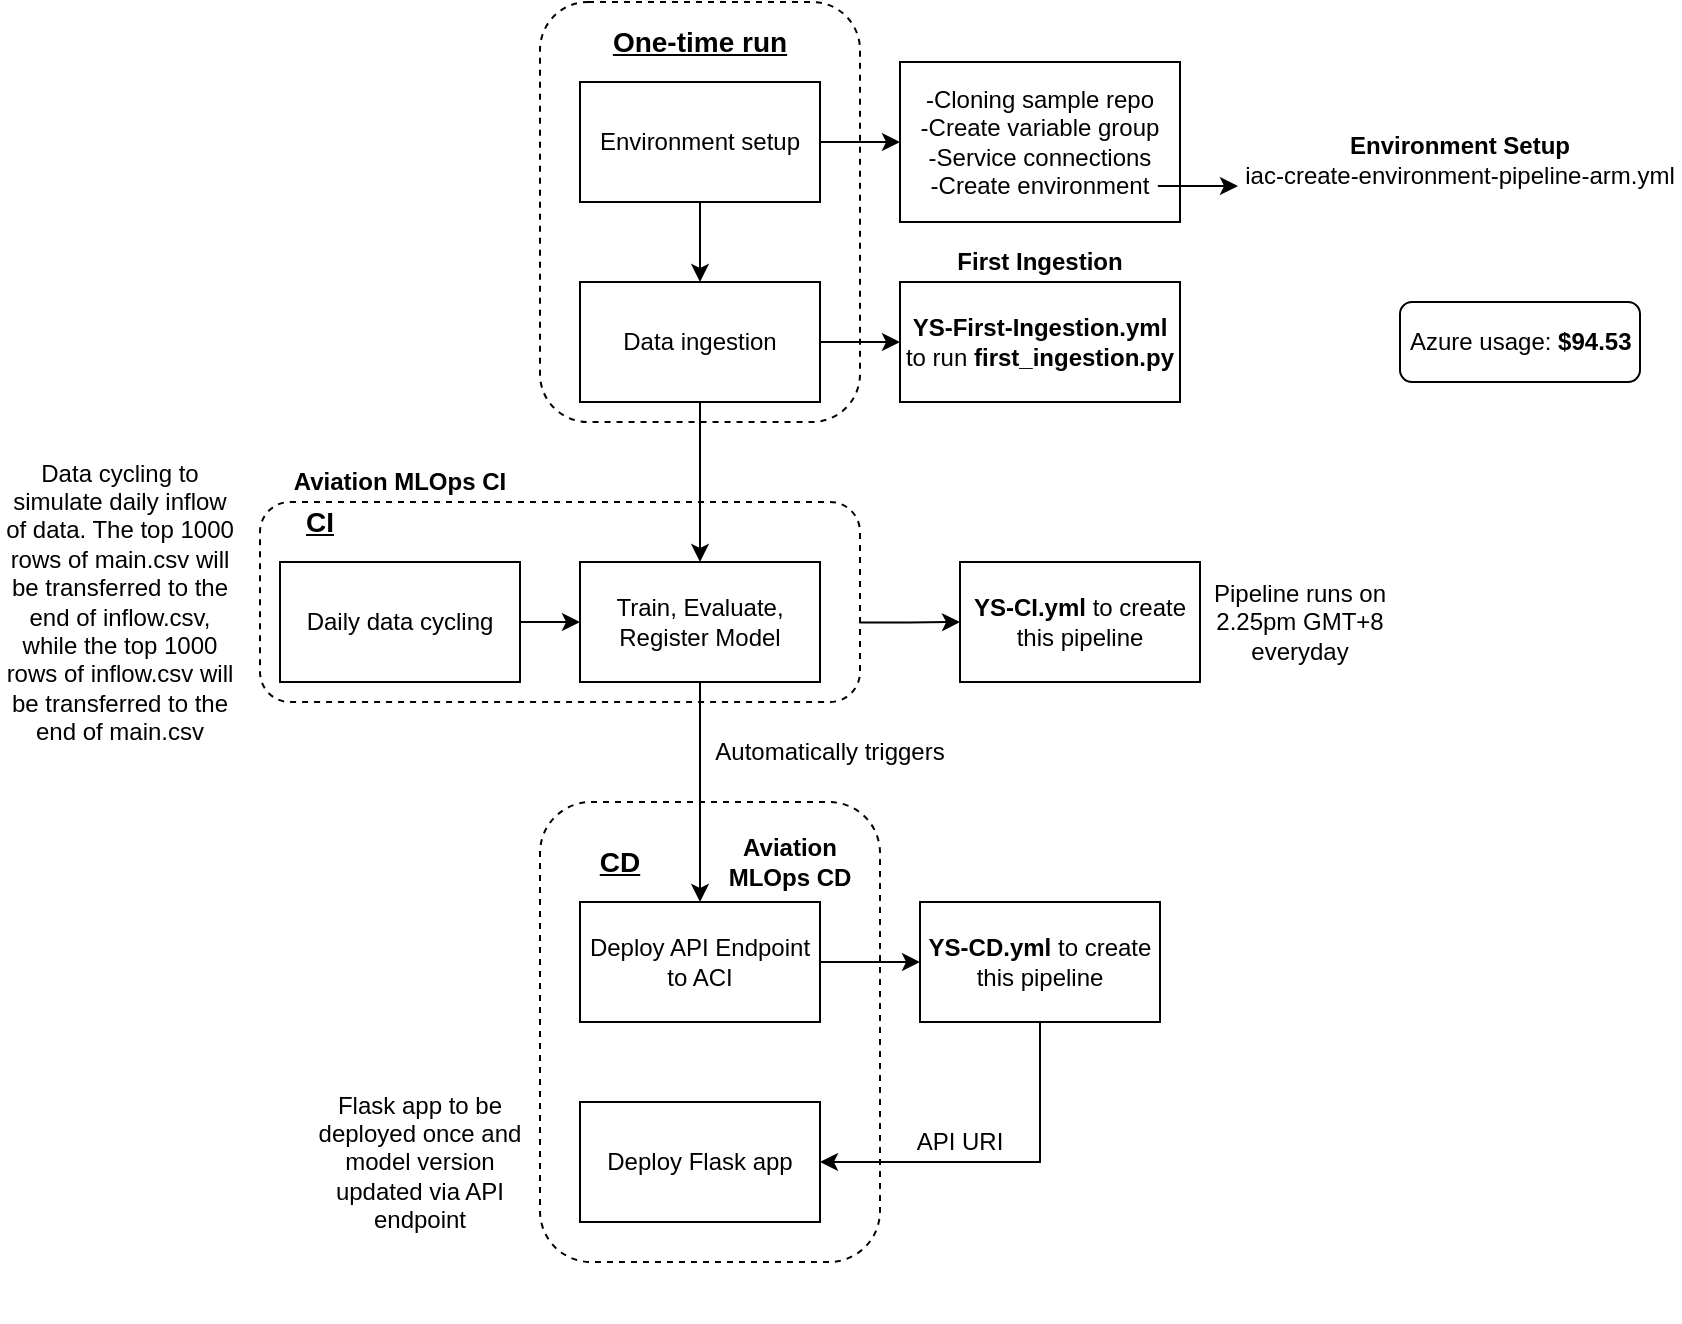 <mxfile version="14.9.6" type="device"><diagram id="WwZq0e6ulGDXD20NEe15" name="Page-1"><mxGraphModel dx="1422" dy="808" grid="1" gridSize="10" guides="1" tooltips="1" connect="1" arrows="1" fold="1" page="1" pageScale="1" pageWidth="2000" pageHeight="2000" math="0" shadow="0"><root><mxCell id="0"/><mxCell id="1" parent="0"/><mxCell id="CTSYlmxPldRUYRASSEib-47" value="" style="rounded=1;whiteSpace=wrap;html=1;glass=0;strokeColor=#000000;dashed=1;fillColor=none;" parent="1" vertex="1"><mxGeometry x="390" y="430" width="170" height="230" as="geometry"/></mxCell><mxCell id="CTSYlmxPldRUYRASSEib-6" style="edgeStyle=orthogonalEdgeStyle;rounded=0;orthogonalLoop=1;jettySize=auto;html=1;exitX=1;exitY=0.5;exitDx=0;exitDy=0;" parent="1" source="CTSYlmxPldRUYRASSEib-1" target="CTSYlmxPldRUYRASSEib-5" edge="1"><mxGeometry relative="1" as="geometry"/></mxCell><mxCell id="CTSYlmxPldRUYRASSEib-12" style="edgeStyle=orthogonalEdgeStyle;rounded=0;orthogonalLoop=1;jettySize=auto;html=1;exitX=0.5;exitY=1;exitDx=0;exitDy=0;entryX=0.5;entryY=0;entryDx=0;entryDy=0;" parent="1" source="CTSYlmxPldRUYRASSEib-1" target="CTSYlmxPldRUYRASSEib-11" edge="1"><mxGeometry relative="1" as="geometry"/></mxCell><mxCell id="CTSYlmxPldRUYRASSEib-1" value="Environment setup" style="rounded=0;whiteSpace=wrap;html=1;" parent="1" vertex="1"><mxGeometry x="410" y="70" width="120" height="60" as="geometry"/></mxCell><mxCell id="CTSYlmxPldRUYRASSEib-5" value="-Cloning sample repo&lt;br&gt;-Create variable group&lt;br&gt;-Service connections&lt;br&gt;-Create environment" style="rounded=0;whiteSpace=wrap;html=1;" parent="1" vertex="1"><mxGeometry x="570" y="60" width="140" height="80" as="geometry"/></mxCell><mxCell id="CTSYlmxPldRUYRASSEib-8" value="" style="endArrow=classic;html=1;exitX=0.921;exitY=0.775;exitDx=0;exitDy=0;exitPerimeter=0;" parent="1" source="CTSYlmxPldRUYRASSEib-5" edge="1"><mxGeometry width="50" height="50" relative="1" as="geometry"><mxPoint x="690" y="250" as="sourcePoint"/><mxPoint x="739" y="122" as="targetPoint"/></mxGeometry></mxCell><mxCell id="CTSYlmxPldRUYRASSEib-9" value="&lt;b&gt;Environment Setup&lt;/b&gt;&lt;br&gt;iac-create-environment-pipeline-arm.yml" style="text;html=1;strokeColor=none;fillColor=none;align=center;verticalAlign=middle;whiteSpace=wrap;rounded=0;" parent="1" vertex="1"><mxGeometry x="740" y="89" width="220" height="40" as="geometry"/></mxCell><mxCell id="CTSYlmxPldRUYRASSEib-14" style="edgeStyle=orthogonalEdgeStyle;rounded=0;orthogonalLoop=1;jettySize=auto;html=1;exitX=1;exitY=0.5;exitDx=0;exitDy=0;entryX=0;entryY=0.5;entryDx=0;entryDy=0;" parent="1" source="CTSYlmxPldRUYRASSEib-11" target="CTSYlmxPldRUYRASSEib-13" edge="1"><mxGeometry relative="1" as="geometry"/></mxCell><mxCell id="CTSYlmxPldRUYRASSEib-16" style="edgeStyle=orthogonalEdgeStyle;rounded=0;orthogonalLoop=1;jettySize=auto;html=1;exitX=0.5;exitY=1;exitDx=0;exitDy=0;entryX=0.5;entryY=0;entryDx=0;entryDy=0;" parent="1" source="CTSYlmxPldRUYRASSEib-11" target="CTSYlmxPldRUYRASSEib-15" edge="1"><mxGeometry relative="1" as="geometry"/></mxCell><mxCell id="CTSYlmxPldRUYRASSEib-11" value="Data ingestion" style="rounded=0;whiteSpace=wrap;html=1;" parent="1" vertex="1"><mxGeometry x="410" y="170" width="120" height="60" as="geometry"/></mxCell><mxCell id="CTSYlmxPldRUYRASSEib-13" value="&lt;b&gt;YS-First-Ingestion.yml&lt;/b&gt; to run &lt;b&gt;first_ingestion.py&lt;/b&gt;" style="rounded=0;whiteSpace=wrap;html=1;" parent="1" vertex="1"><mxGeometry x="570" y="170" width="140" height="60" as="geometry"/></mxCell><mxCell id="CTSYlmxPldRUYRASSEib-21" style="edgeStyle=orthogonalEdgeStyle;rounded=0;orthogonalLoop=1;jettySize=auto;html=1;exitX=0.5;exitY=1;exitDx=0;exitDy=0;entryX=0.5;entryY=0;entryDx=0;entryDy=0;" parent="1" source="CTSYlmxPldRUYRASSEib-15" target="CTSYlmxPldRUYRASSEib-20" edge="1"><mxGeometry relative="1" as="geometry"/></mxCell><mxCell id="CTSYlmxPldRUYRASSEib-23" style="edgeStyle=orthogonalEdgeStyle;rounded=0;orthogonalLoop=1;jettySize=auto;html=1;exitX=0.999;exitY=0.602;exitDx=0;exitDy=0;entryX=0;entryY=0.5;entryDx=0;entryDy=0;exitPerimeter=0;" parent="1" source="CTSYlmxPldRUYRASSEib-43" target="CTSYlmxPldRUYRASSEib-22" edge="1"><mxGeometry relative="1" as="geometry"/></mxCell><mxCell id="CTSYlmxPldRUYRASSEib-15" value="Train, Evaluate, Register Model" style="rounded=0;whiteSpace=wrap;html=1;" parent="1" vertex="1"><mxGeometry x="410" y="310" width="120" height="60" as="geometry"/></mxCell><mxCell id="CTSYlmxPldRUYRASSEib-25" style="edgeStyle=orthogonalEdgeStyle;rounded=0;orthogonalLoop=1;jettySize=auto;html=1;exitX=1;exitY=0.5;exitDx=0;exitDy=0;entryX=0;entryY=0.5;entryDx=0;entryDy=0;" parent="1" source="CTSYlmxPldRUYRASSEib-20" target="CTSYlmxPldRUYRASSEib-24" edge="1"><mxGeometry relative="1" as="geometry"/></mxCell><mxCell id="CTSYlmxPldRUYRASSEib-20" value="Deploy API Endpoint to ACI" style="rounded=0;whiteSpace=wrap;html=1;" parent="1" vertex="1"><mxGeometry x="410" y="480" width="120" height="60" as="geometry"/></mxCell><mxCell id="CTSYlmxPldRUYRASSEib-22" value="&lt;b&gt;YS-CI.yml&amp;nbsp;&lt;/b&gt;to create this pipeline" style="rounded=0;whiteSpace=wrap;html=1;" parent="1" vertex="1"><mxGeometry x="600" y="310" width="120" height="60" as="geometry"/></mxCell><mxCell id="TS55FNReHk133Xh5FnXP-4" style="edgeStyle=orthogonalEdgeStyle;rounded=0;orthogonalLoop=1;jettySize=auto;html=1;exitX=0.5;exitY=1;exitDx=0;exitDy=0;entryX=1;entryY=0.5;entryDx=0;entryDy=0;" edge="1" parent="1" source="CTSYlmxPldRUYRASSEib-24" target="CTSYlmxPldRUYRASSEib-26"><mxGeometry relative="1" as="geometry"/></mxCell><mxCell id="CTSYlmxPldRUYRASSEib-24" value="&lt;b&gt;YS-CD.yml &lt;/b&gt;to create this pipeline" style="rounded=0;whiteSpace=wrap;html=1;" parent="1" vertex="1"><mxGeometry x="580" y="480" width="120" height="60" as="geometry"/></mxCell><mxCell id="CTSYlmxPldRUYRASSEib-26" value="Deploy Flask app" style="rounded=0;whiteSpace=wrap;html=1;" parent="1" vertex="1"><mxGeometry x="410" y="580" width="120" height="60" as="geometry"/></mxCell><mxCell id="CTSYlmxPldRUYRASSEib-37" style="edgeStyle=orthogonalEdgeStyle;rounded=0;orthogonalLoop=1;jettySize=auto;html=1;exitX=1;exitY=0.5;exitDx=0;exitDy=0;entryX=0;entryY=0.5;entryDx=0;entryDy=0;" parent="1" source="CTSYlmxPldRUYRASSEib-32" target="CTSYlmxPldRUYRASSEib-15" edge="1"><mxGeometry relative="1" as="geometry"/></mxCell><mxCell id="CTSYlmxPldRUYRASSEib-32" value="Daily data cycling" style="rounded=0;whiteSpace=wrap;html=1;" parent="1" vertex="1"><mxGeometry x="260" y="310" width="120" height="60" as="geometry"/></mxCell><mxCell id="CTSYlmxPldRUYRASSEib-38" value="Data cycling to simulate daily inflow of data. The top 1000 rows of main.csv will be transferred to the end of inflow.csv, while the top 1000 rows of inflow.csv will be transferred to the end of main.csv" style="text;html=1;strokeColor=none;fillColor=none;align=center;verticalAlign=middle;whiteSpace=wrap;rounded=0;" parent="1" vertex="1"><mxGeometry x="120" y="250" width="120" height="160" as="geometry"/></mxCell><mxCell id="CTSYlmxPldRUYRASSEib-41" value="API URI" style="text;html=1;strokeColor=none;fillColor=none;align=center;verticalAlign=middle;whiteSpace=wrap;rounded=0;" parent="1" vertex="1"><mxGeometry x="560" y="590" width="80" height="20" as="geometry"/></mxCell><mxCell id="CTSYlmxPldRUYRASSEib-42" value="&lt;span&gt;Azure usage: &lt;/span&gt;&lt;b&gt;$94.53&lt;/b&gt;" style="text;html=1;fillColor=none;align=left;verticalAlign=middle;whiteSpace=wrap;rounded=1;glass=0;strokeColor=#000000;perimeterSpacing=0;spacingLeft=3;" parent="1" vertex="1"><mxGeometry x="820" y="180" width="120" height="40" as="geometry"/></mxCell><mxCell id="CTSYlmxPldRUYRASSEib-43" value="" style="rounded=1;whiteSpace=wrap;html=1;glass=0;strokeColor=#000000;dashed=1;fillColor=none;" parent="1" vertex="1"><mxGeometry x="250" y="280" width="300" height="100" as="geometry"/></mxCell><mxCell id="CTSYlmxPldRUYRASSEib-46" value="&lt;b&gt;&lt;font style=&quot;font-size: 14px&quot;&gt;CI&lt;/font&gt;&lt;/b&gt;" style="text;html=1;strokeColor=none;fillColor=none;align=center;verticalAlign=middle;whiteSpace=wrap;rounded=0;glass=0;dashed=1;fontStyle=4" parent="1" vertex="1"><mxGeometry x="260" y="280" width="40" height="20" as="geometry"/></mxCell><mxCell id="CTSYlmxPldRUYRASSEib-48" value="&lt;b&gt;&lt;font style=&quot;font-size: 14px&quot;&gt;CD&lt;/font&gt;&lt;/b&gt;" style="text;html=1;strokeColor=none;fillColor=none;align=center;verticalAlign=middle;whiteSpace=wrap;rounded=0;glass=0;dashed=1;fontStyle=4" parent="1" vertex="1"><mxGeometry x="410" y="450" width="40" height="20" as="geometry"/></mxCell><mxCell id="CTSYlmxPldRUYRASSEib-49" value="" style="rounded=1;whiteSpace=wrap;html=1;glass=0;strokeColor=#000000;dashed=1;fillColor=none;" parent="1" vertex="1"><mxGeometry x="390" y="30" width="160" height="210" as="geometry"/></mxCell><mxCell id="CTSYlmxPldRUYRASSEib-50" value="&lt;b&gt;&lt;font style=&quot;font-size: 14px&quot;&gt;One-time run&lt;/font&gt;&lt;/b&gt;" style="text;html=1;strokeColor=none;fillColor=none;align=center;verticalAlign=middle;whiteSpace=wrap;rounded=0;glass=0;dashed=1;fontStyle=4" parent="1" vertex="1"><mxGeometry x="405" y="40" width="130" height="20" as="geometry"/></mxCell><mxCell id="CTSYlmxPldRUYRASSEib-51" value="&lt;b&gt;First Ingestion&lt;/b&gt;" style="text;html=1;strokeColor=none;fillColor=none;align=center;verticalAlign=middle;whiteSpace=wrap;rounded=0;glass=0;dashed=1;" parent="1" vertex="1"><mxGeometry x="595" y="150" width="90" height="20" as="geometry"/></mxCell><mxCell id="CTSYlmxPldRUYRASSEib-52" value="&lt;b&gt;Aviation MLOps CI&lt;/b&gt;" style="text;html=1;strokeColor=none;fillColor=none;align=center;verticalAlign=middle;whiteSpace=wrap;rounded=0;glass=0;dashed=1;" parent="1" vertex="1"><mxGeometry x="260" y="260" width="120" height="20" as="geometry"/></mxCell><mxCell id="CTSYlmxPldRUYRASSEib-55" value="&lt;b&gt;Aviation MLOps CD&lt;/b&gt;" style="text;html=1;strokeColor=none;fillColor=none;align=center;verticalAlign=middle;whiteSpace=wrap;rounded=0;glass=0;dashed=1;" parent="1" vertex="1"><mxGeometry x="480" y="450" width="70" height="20" as="geometry"/></mxCell><mxCell id="TS55FNReHk133Xh5FnXP-2" value="Pipeline runs on 2.25pm GMT+8 everyday" style="text;html=1;strokeColor=none;fillColor=none;align=center;verticalAlign=middle;whiteSpace=wrap;rounded=0;" vertex="1" parent="1"><mxGeometry x="710" y="315" width="120" height="50" as="geometry"/></mxCell><mxCell id="TS55FNReHk133Xh5FnXP-3" value="Automatically triggers" style="text;html=1;strokeColor=none;fillColor=none;align=center;verticalAlign=middle;whiteSpace=wrap;rounded=0;" vertex="1" parent="1"><mxGeometry x="460" y="380" width="150" height="50" as="geometry"/></mxCell><mxCell id="TS55FNReHk133Xh5FnXP-5" value="Flask app to be deployed once and model version updated via API endpoint" style="text;html=1;strokeColor=none;fillColor=none;align=center;verticalAlign=middle;whiteSpace=wrap;rounded=0;" vertex="1" parent="1"><mxGeometry x="270" y="530" width="120" height="160" as="geometry"/></mxCell></root></mxGraphModel></diagram></mxfile>